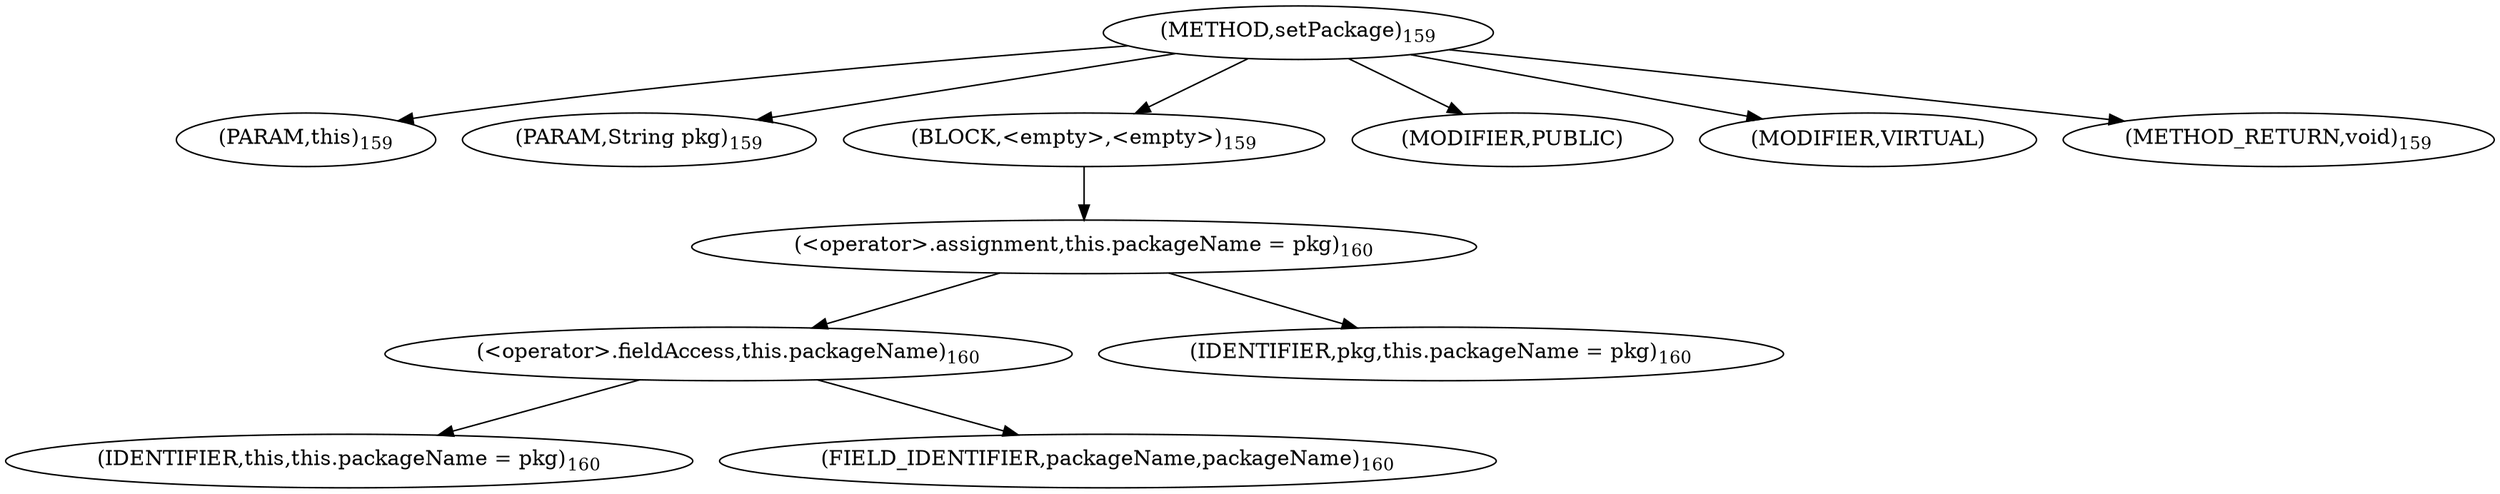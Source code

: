 digraph "setPackage" {  
"221" [label = <(METHOD,setPackage)<SUB>159</SUB>> ]
"6" [label = <(PARAM,this)<SUB>159</SUB>> ]
"222" [label = <(PARAM,String pkg)<SUB>159</SUB>> ]
"223" [label = <(BLOCK,&lt;empty&gt;,&lt;empty&gt;)<SUB>159</SUB>> ]
"224" [label = <(&lt;operator&gt;.assignment,this.packageName = pkg)<SUB>160</SUB>> ]
"225" [label = <(&lt;operator&gt;.fieldAccess,this.packageName)<SUB>160</SUB>> ]
"5" [label = <(IDENTIFIER,this,this.packageName = pkg)<SUB>160</SUB>> ]
"226" [label = <(FIELD_IDENTIFIER,packageName,packageName)<SUB>160</SUB>> ]
"227" [label = <(IDENTIFIER,pkg,this.packageName = pkg)<SUB>160</SUB>> ]
"228" [label = <(MODIFIER,PUBLIC)> ]
"229" [label = <(MODIFIER,VIRTUAL)> ]
"230" [label = <(METHOD_RETURN,void)<SUB>159</SUB>> ]
  "221" -> "6" 
  "221" -> "222" 
  "221" -> "223" 
  "221" -> "228" 
  "221" -> "229" 
  "221" -> "230" 
  "223" -> "224" 
  "224" -> "225" 
  "224" -> "227" 
  "225" -> "5" 
  "225" -> "226" 
}
